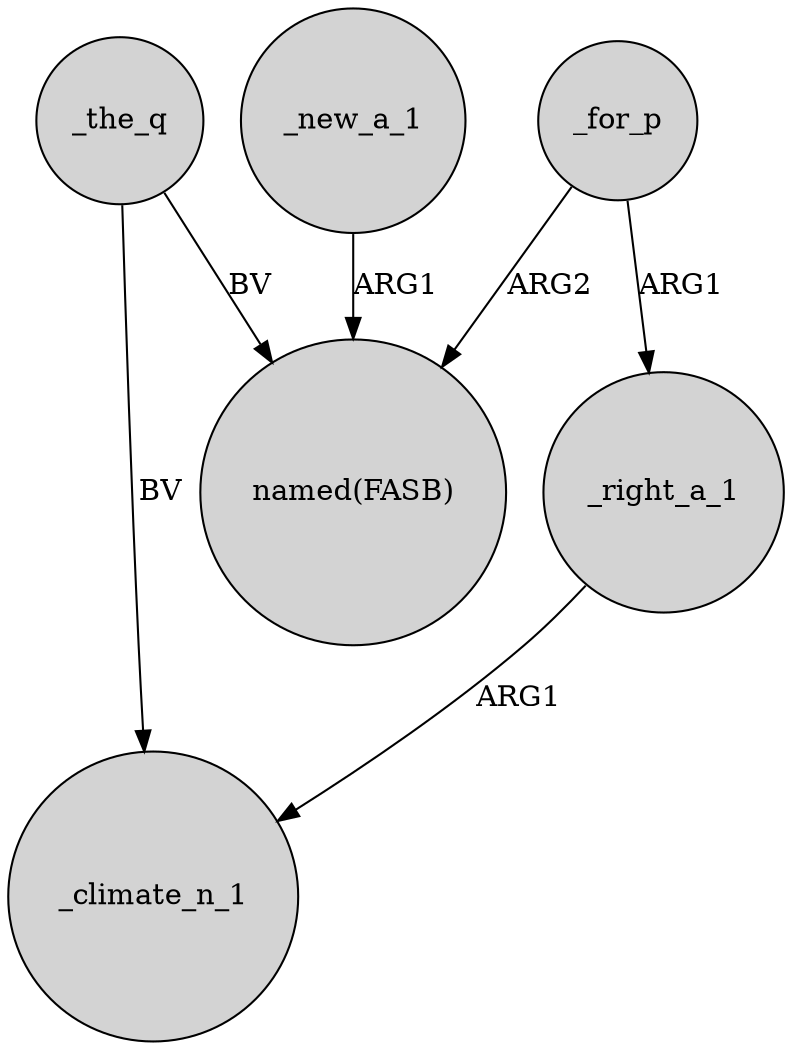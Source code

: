 digraph {
	node [shape=circle style=filled]
	_the_q -> _climate_n_1 [label=BV]
	_for_p -> _right_a_1 [label=ARG1]
	_right_a_1 -> _climate_n_1 [label=ARG1]
	_new_a_1 -> "named(FASB)" [label=ARG1]
	_for_p -> "named(FASB)" [label=ARG2]
	_the_q -> "named(FASB)" [label=BV]
}
